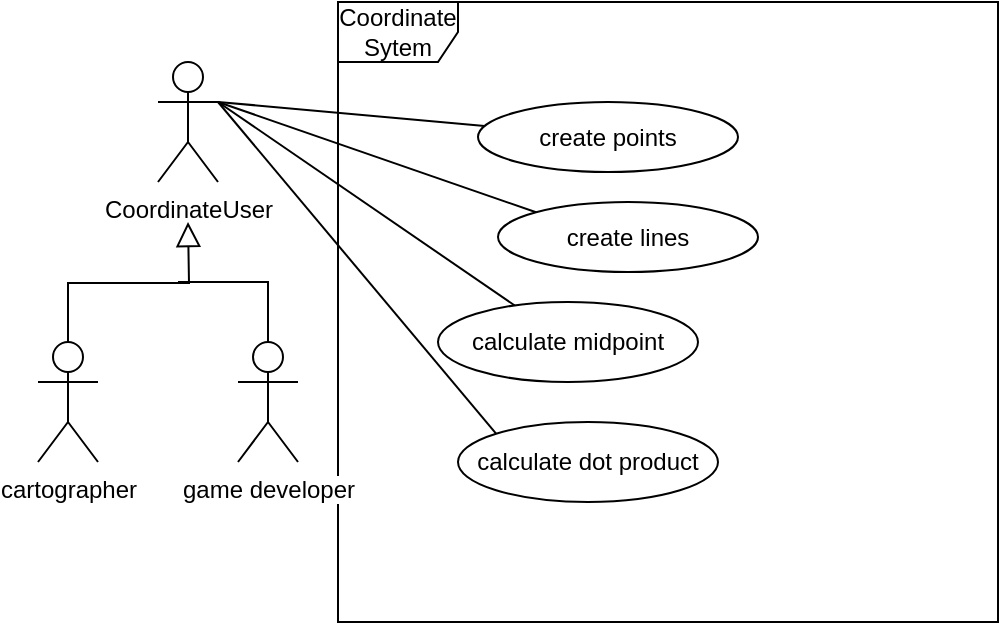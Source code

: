 <mxfile version="13.1.3"><diagram id="4TrnbjHVglPXhO0iFQt9" name="Page-1"><mxGraphModel dx="1545" dy="451" grid="1" gridSize="10" guides="1" tooltips="1" connect="1" arrows="1" fold="1" page="1" pageScale="1" pageWidth="827" pageHeight="1169" math="0" shadow="0"><root><mxCell id="0"/><mxCell id="1" parent="0"/><mxCell id="G2_x9naiMg1055Q5qZpm-15" style="rounded=0;orthogonalLoop=1;jettySize=auto;html=1;exitX=1;exitY=0.333;exitDx=0;exitDy=0;exitPerimeter=0;endArrow=none;endFill=0;" edge="1" parent="1" source="G2_x9naiMg1055Q5qZpm-1" target="G2_x9naiMg1055Q5qZpm-14"><mxGeometry relative="1" as="geometry"/></mxCell><mxCell id="G2_x9naiMg1055Q5qZpm-22" style="rounded=0;orthogonalLoop=1;jettySize=auto;html=1;exitX=1;exitY=0.333;exitDx=0;exitDy=0;exitPerimeter=0;startSize=10;endArrow=none;endFill=0;endSize=10;" edge="1" parent="1" source="G2_x9naiMg1055Q5qZpm-1" target="G2_x9naiMg1055Q5qZpm-16"><mxGeometry relative="1" as="geometry"/></mxCell><mxCell id="G2_x9naiMg1055Q5qZpm-1" value="CoordinateUser" style="shape=umlActor;verticalLabelPosition=bottom;labelBackgroundColor=#ffffff;verticalAlign=top;html=1;" vertex="1" parent="1"><mxGeometry x="70" y="70" width="30" height="60" as="geometry"/></mxCell><mxCell id="G2_x9naiMg1055Q5qZpm-2" value="Coordinate&lt;br&gt;Sytem" style="shape=umlFrame;whiteSpace=wrap;html=1;" vertex="1" parent="1"><mxGeometry x="160" y="40" width="330" height="310" as="geometry"/></mxCell><mxCell id="G2_x9naiMg1055Q5qZpm-14" value="calculate midpoint" style="ellipse;whiteSpace=wrap;html=1;" vertex="1" parent="1"><mxGeometry x="210" y="190" width="130" height="40" as="geometry"/></mxCell><mxCell id="G2_x9naiMg1055Q5qZpm-16" value="create points" style="ellipse;whiteSpace=wrap;html=1;" vertex="1" parent="1"><mxGeometry x="230" y="90" width="130" height="35" as="geometry"/></mxCell><mxCell id="G2_x9naiMg1055Q5qZpm-23" style="edgeStyle=none;rounded=0;orthogonalLoop=1;jettySize=auto;html=1;exitX=0;exitY=0;exitDx=0;exitDy=0;startSize=10;endArrow=none;endFill=0;endSize=10;" edge="1" parent="1" source="G2_x9naiMg1055Q5qZpm-17"><mxGeometry relative="1" as="geometry"><mxPoint x="100" y="90" as="targetPoint"/></mxGeometry></mxCell><mxCell id="G2_x9naiMg1055Q5qZpm-17" value="create lines" style="ellipse;whiteSpace=wrap;html=1;" vertex="1" parent="1"><mxGeometry x="240" y="140" width="130" height="35" as="geometry"/></mxCell><mxCell id="G2_x9naiMg1055Q5qZpm-20" style="edgeStyle=orthogonalEdgeStyle;rounded=0;orthogonalLoop=1;jettySize=auto;html=1;exitX=0.5;exitY=0;exitDx=0;exitDy=0;exitPerimeter=0;endArrow=block;endFill=0;endSize=10;startSize=10;" edge="1" parent="1" source="G2_x9naiMg1055Q5qZpm-18"><mxGeometry relative="1" as="geometry"><mxPoint x="85" y="150" as="targetPoint"/></mxGeometry></mxCell><mxCell id="G2_x9naiMg1055Q5qZpm-18" value="cartographer" style="shape=umlActor;verticalLabelPosition=bottom;labelBackgroundColor=#ffffff;verticalAlign=top;html=1;" vertex="1" parent="1"><mxGeometry x="10" y="210" width="30" height="60" as="geometry"/></mxCell><mxCell id="G2_x9naiMg1055Q5qZpm-21" style="edgeStyle=orthogonalEdgeStyle;rounded=0;orthogonalLoop=1;jettySize=auto;html=1;endArrow=none;endFill=0;" edge="1" parent="1" source="G2_x9naiMg1055Q5qZpm-19"><mxGeometry relative="1" as="geometry"><mxPoint x="80" y="180" as="targetPoint"/><Array as="points"><mxPoint x="125" y="180"/></Array></mxGeometry></mxCell><mxCell id="G2_x9naiMg1055Q5qZpm-19" value="game developer" style="shape=umlActor;verticalLabelPosition=bottom;labelBackgroundColor=#ffffff;verticalAlign=top;html=1;" vertex="1" parent="1"><mxGeometry x="110" y="210" width="30" height="60" as="geometry"/></mxCell><mxCell id="G2_x9naiMg1055Q5qZpm-25" style="edgeStyle=none;rounded=0;orthogonalLoop=1;jettySize=auto;html=1;exitX=0;exitY=0;exitDx=0;exitDy=0;startSize=10;endArrow=none;endFill=0;endSize=10;" edge="1" parent="1" source="G2_x9naiMg1055Q5qZpm-24"><mxGeometry relative="1" as="geometry"><mxPoint x="100" y="90" as="targetPoint"/></mxGeometry></mxCell><mxCell id="G2_x9naiMg1055Q5qZpm-24" value="calculate dot product" style="ellipse;whiteSpace=wrap;html=1;" vertex="1" parent="1"><mxGeometry x="220" y="250" width="130" height="40" as="geometry"/></mxCell></root></mxGraphModel></diagram></mxfile>